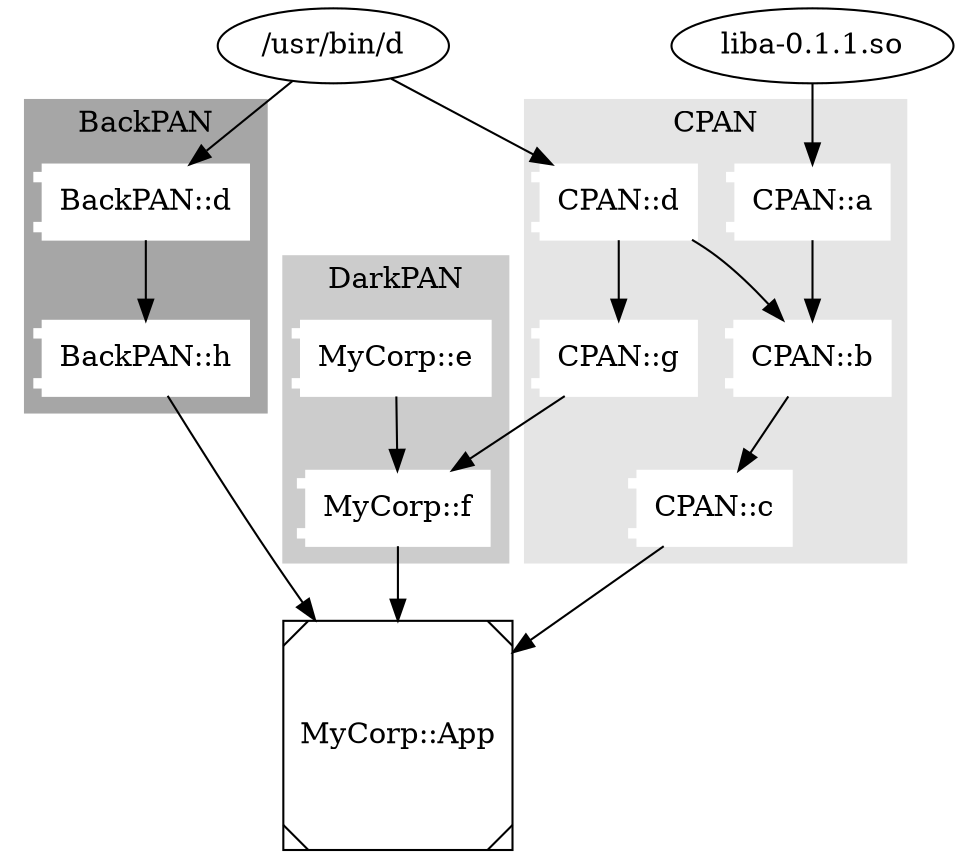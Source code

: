strict digraph CPAN_Dependencies {

  subgraph cluster_backpan {
    style=filled;
    color="grey65";
    node [shape=component,style=filled,color=white];
    label = "BackPAN";
    
    "BackPAN::d" -> "BackPAN::h";
  }

  subgraph cluster_cpan {
    style=filled;
    color="grey90";
    node [shape=component,style=filled,color=white];
    label = "CPAN";

    "CPAN::a" -> "CPAN::b" -> "CPAN::c";
    "CPAN::d" -> "CPAN::g";
  }

  subgraph cluster_darkpan {
    style=filled;
    color="grey80";
    node [shape=component,style=filled,color=white];
    label = "DarkPAN";

    "MyCorp::e" -> "MyCorp::f";
  }

  "CPAN::d" -> "CPAN::b";
  "CPAN::g" -> "MyCorp::f";
  "/usr/bin/d" -> "BackPAN::d";
  "/usr/bin/d" -> "CPAN::d";
  "CPAN::c" -> "MyCorp::App";
  "liba-0.1.1.so" -> "CPAN::a";
  "BackPAN::h" -> "MyCorp::App";
  "MyCorp::f" -> "MyCorp::App";
  
   "MyCorp::App" [shape=Msquare];
}
